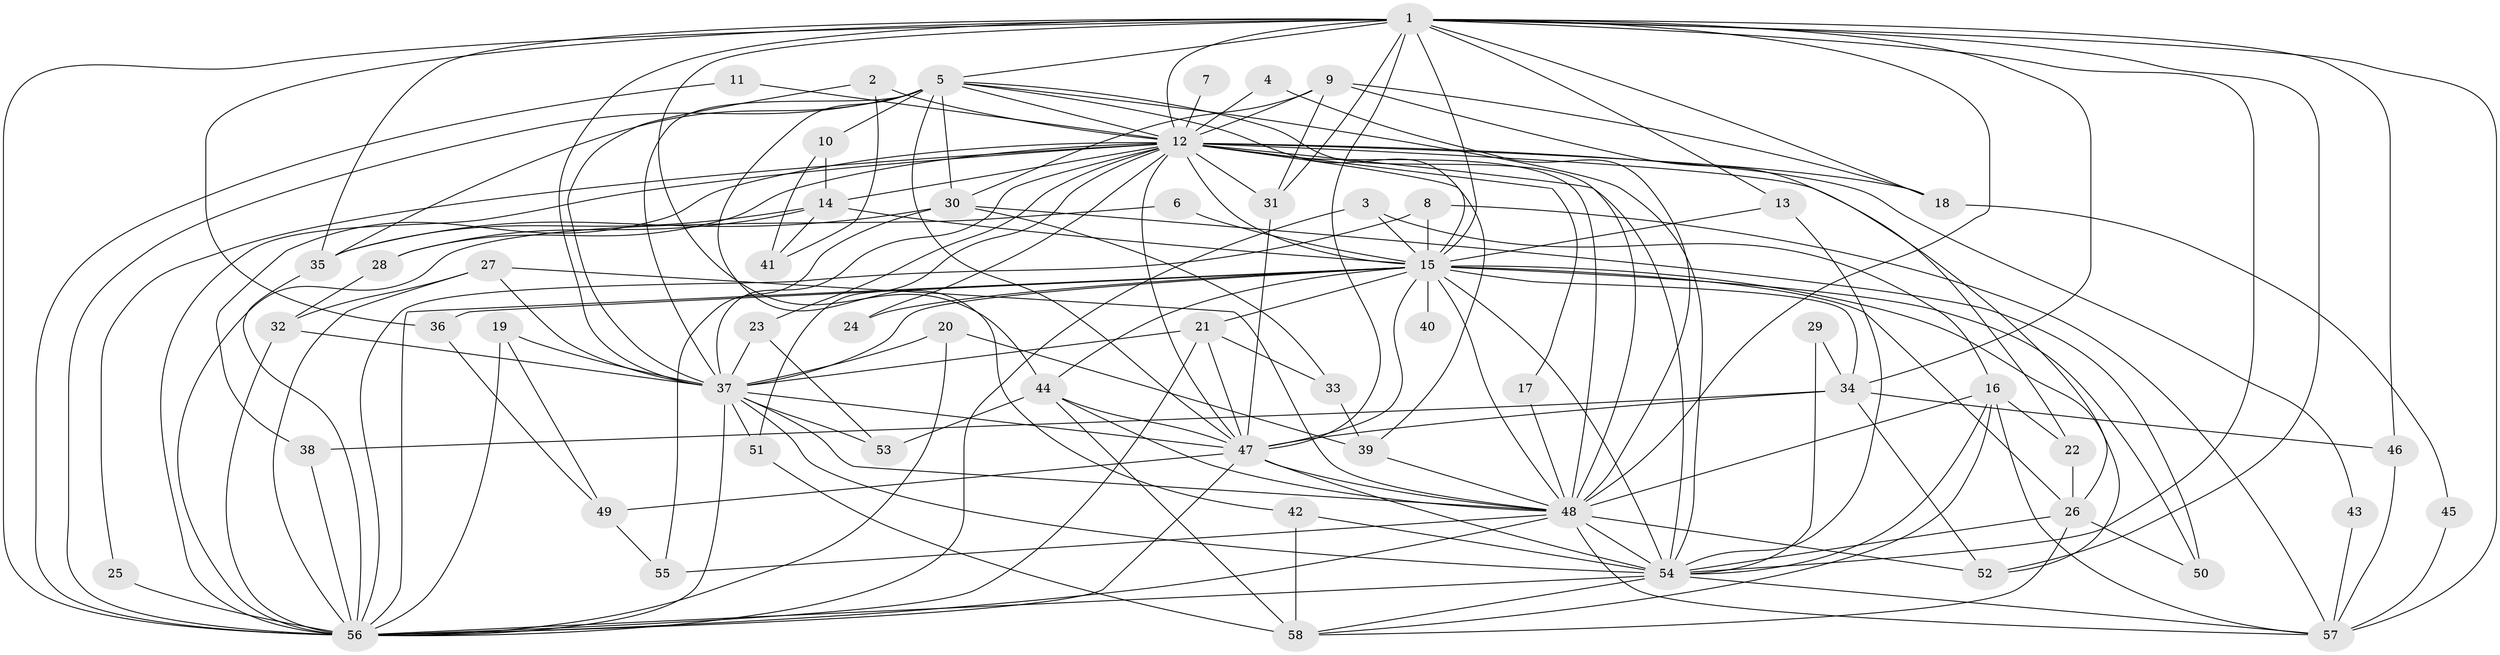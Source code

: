 // original degree distribution, {21: 0.008620689655172414, 19: 0.017241379310344827, 28: 0.008620689655172414, 16: 0.008620689655172414, 23: 0.008620689655172414, 35: 0.008620689655172414, 17: 0.008620689655172414, 25: 0.008620689655172414, 12: 0.008620689655172414, 5: 0.05172413793103448, 8: 0.017241379310344827, 3: 0.22413793103448276, 2: 0.5431034482758621, 7: 0.02586206896551724, 4: 0.034482758620689655, 6: 0.017241379310344827}
// Generated by graph-tools (version 1.1) at 2025/01/03/09/25 03:01:22]
// undirected, 58 vertices, 167 edges
graph export_dot {
graph [start="1"]
  node [color=gray90,style=filled];
  1;
  2;
  3;
  4;
  5;
  6;
  7;
  8;
  9;
  10;
  11;
  12;
  13;
  14;
  15;
  16;
  17;
  18;
  19;
  20;
  21;
  22;
  23;
  24;
  25;
  26;
  27;
  28;
  29;
  30;
  31;
  32;
  33;
  34;
  35;
  36;
  37;
  38;
  39;
  40;
  41;
  42;
  43;
  44;
  45;
  46;
  47;
  48;
  49;
  50;
  51;
  52;
  53;
  54;
  55;
  56;
  57;
  58;
  1 -- 5 [weight=2.0];
  1 -- 12 [weight=2.0];
  1 -- 13 [weight=1.0];
  1 -- 15 [weight=3.0];
  1 -- 18 [weight=2.0];
  1 -- 31 [weight=1.0];
  1 -- 34 [weight=1.0];
  1 -- 35 [weight=1.0];
  1 -- 36 [weight=1.0];
  1 -- 37 [weight=2.0];
  1 -- 44 [weight=1.0];
  1 -- 46 [weight=1.0];
  1 -- 47 [weight=2.0];
  1 -- 48 [weight=2.0];
  1 -- 52 [weight=1.0];
  1 -- 54 [weight=2.0];
  1 -- 56 [weight=3.0];
  1 -- 57 [weight=1.0];
  2 -- 12 [weight=1.0];
  2 -- 37 [weight=1.0];
  2 -- 41 [weight=1.0];
  3 -- 15 [weight=1.0];
  3 -- 16 [weight=1.0];
  3 -- 56 [weight=1.0];
  4 -- 12 [weight=1.0];
  4 -- 48 [weight=1.0];
  5 -- 10 [weight=2.0];
  5 -- 12 [weight=1.0];
  5 -- 15 [weight=1.0];
  5 -- 30 [weight=1.0];
  5 -- 35 [weight=1.0];
  5 -- 37 [weight=1.0];
  5 -- 42 [weight=1.0];
  5 -- 47 [weight=1.0];
  5 -- 48 [weight=1.0];
  5 -- 54 [weight=1.0];
  5 -- 56 [weight=1.0];
  6 -- 15 [weight=1.0];
  6 -- 56 [weight=1.0];
  7 -- 12 [weight=1.0];
  8 -- 15 [weight=1.0];
  8 -- 56 [weight=1.0];
  8 -- 57 [weight=1.0];
  9 -- 12 [weight=1.0];
  9 -- 18 [weight=1.0];
  9 -- 22 [weight=1.0];
  9 -- 30 [weight=1.0];
  9 -- 31 [weight=1.0];
  10 -- 14 [weight=1.0];
  10 -- 41 [weight=1.0];
  11 -- 12 [weight=1.0];
  11 -- 56 [weight=1.0];
  12 -- 14 [weight=3.0];
  12 -- 15 [weight=1.0];
  12 -- 17 [weight=1.0];
  12 -- 18 [weight=1.0];
  12 -- 23 [weight=1.0];
  12 -- 24 [weight=1.0];
  12 -- 25 [weight=1.0];
  12 -- 26 [weight=1.0];
  12 -- 28 [weight=1.0];
  12 -- 31 [weight=2.0];
  12 -- 37 [weight=1.0];
  12 -- 38 [weight=1.0];
  12 -- 39 [weight=1.0];
  12 -- 43 [weight=1.0];
  12 -- 47 [weight=1.0];
  12 -- 48 [weight=5.0];
  12 -- 51 [weight=1.0];
  12 -- 54 [weight=1.0];
  12 -- 56 [weight=1.0];
  13 -- 15 [weight=1.0];
  13 -- 54 [weight=1.0];
  14 -- 15 [weight=1.0];
  14 -- 28 [weight=1.0];
  14 -- 35 [weight=1.0];
  14 -- 41 [weight=1.0];
  15 -- 21 [weight=1.0];
  15 -- 24 [weight=1.0];
  15 -- 26 [weight=1.0];
  15 -- 34 [weight=1.0];
  15 -- 36 [weight=1.0];
  15 -- 37 [weight=2.0];
  15 -- 40 [weight=1.0];
  15 -- 44 [weight=1.0];
  15 -- 47 [weight=1.0];
  15 -- 48 [weight=2.0];
  15 -- 50 [weight=1.0];
  15 -- 52 [weight=1.0];
  15 -- 54 [weight=2.0];
  15 -- 56 [weight=1.0];
  16 -- 22 [weight=1.0];
  16 -- 48 [weight=1.0];
  16 -- 54 [weight=1.0];
  16 -- 57 [weight=1.0];
  16 -- 58 [weight=1.0];
  17 -- 48 [weight=1.0];
  18 -- 45 [weight=1.0];
  19 -- 37 [weight=1.0];
  19 -- 49 [weight=1.0];
  19 -- 56 [weight=1.0];
  20 -- 37 [weight=1.0];
  20 -- 39 [weight=1.0];
  20 -- 56 [weight=1.0];
  21 -- 33 [weight=1.0];
  21 -- 37 [weight=1.0];
  21 -- 47 [weight=1.0];
  21 -- 56 [weight=1.0];
  22 -- 26 [weight=1.0];
  23 -- 37 [weight=1.0];
  23 -- 53 [weight=1.0];
  25 -- 56 [weight=1.0];
  26 -- 50 [weight=1.0];
  26 -- 54 [weight=2.0];
  26 -- 58 [weight=1.0];
  27 -- 32 [weight=1.0];
  27 -- 37 [weight=1.0];
  27 -- 48 [weight=1.0];
  27 -- 56 [weight=1.0];
  28 -- 32 [weight=1.0];
  29 -- 34 [weight=1.0];
  29 -- 54 [weight=1.0];
  30 -- 33 [weight=1.0];
  30 -- 35 [weight=1.0];
  30 -- 50 [weight=1.0];
  30 -- 55 [weight=1.0];
  31 -- 47 [weight=1.0];
  32 -- 37 [weight=1.0];
  32 -- 56 [weight=1.0];
  33 -- 39 [weight=1.0];
  34 -- 38 [weight=1.0];
  34 -- 46 [weight=1.0];
  34 -- 47 [weight=2.0];
  34 -- 52 [weight=1.0];
  35 -- 56 [weight=1.0];
  36 -- 49 [weight=1.0];
  37 -- 47 [weight=1.0];
  37 -- 48 [weight=1.0];
  37 -- 51 [weight=1.0];
  37 -- 53 [weight=1.0];
  37 -- 54 [weight=1.0];
  37 -- 56 [weight=1.0];
  38 -- 56 [weight=1.0];
  39 -- 48 [weight=1.0];
  42 -- 54 [weight=1.0];
  42 -- 58 [weight=1.0];
  43 -- 57 [weight=1.0];
  44 -- 47 [weight=1.0];
  44 -- 48 [weight=1.0];
  44 -- 53 [weight=1.0];
  44 -- 58 [weight=2.0];
  45 -- 57 [weight=1.0];
  46 -- 57 [weight=1.0];
  47 -- 48 [weight=1.0];
  47 -- 49 [weight=1.0];
  47 -- 54 [weight=3.0];
  47 -- 56 [weight=1.0];
  48 -- 52 [weight=1.0];
  48 -- 54 [weight=2.0];
  48 -- 55 [weight=1.0];
  48 -- 56 [weight=2.0];
  48 -- 57 [weight=1.0];
  49 -- 55 [weight=1.0];
  51 -- 58 [weight=1.0];
  54 -- 56 [weight=1.0];
  54 -- 57 [weight=1.0];
  54 -- 58 [weight=1.0];
}
